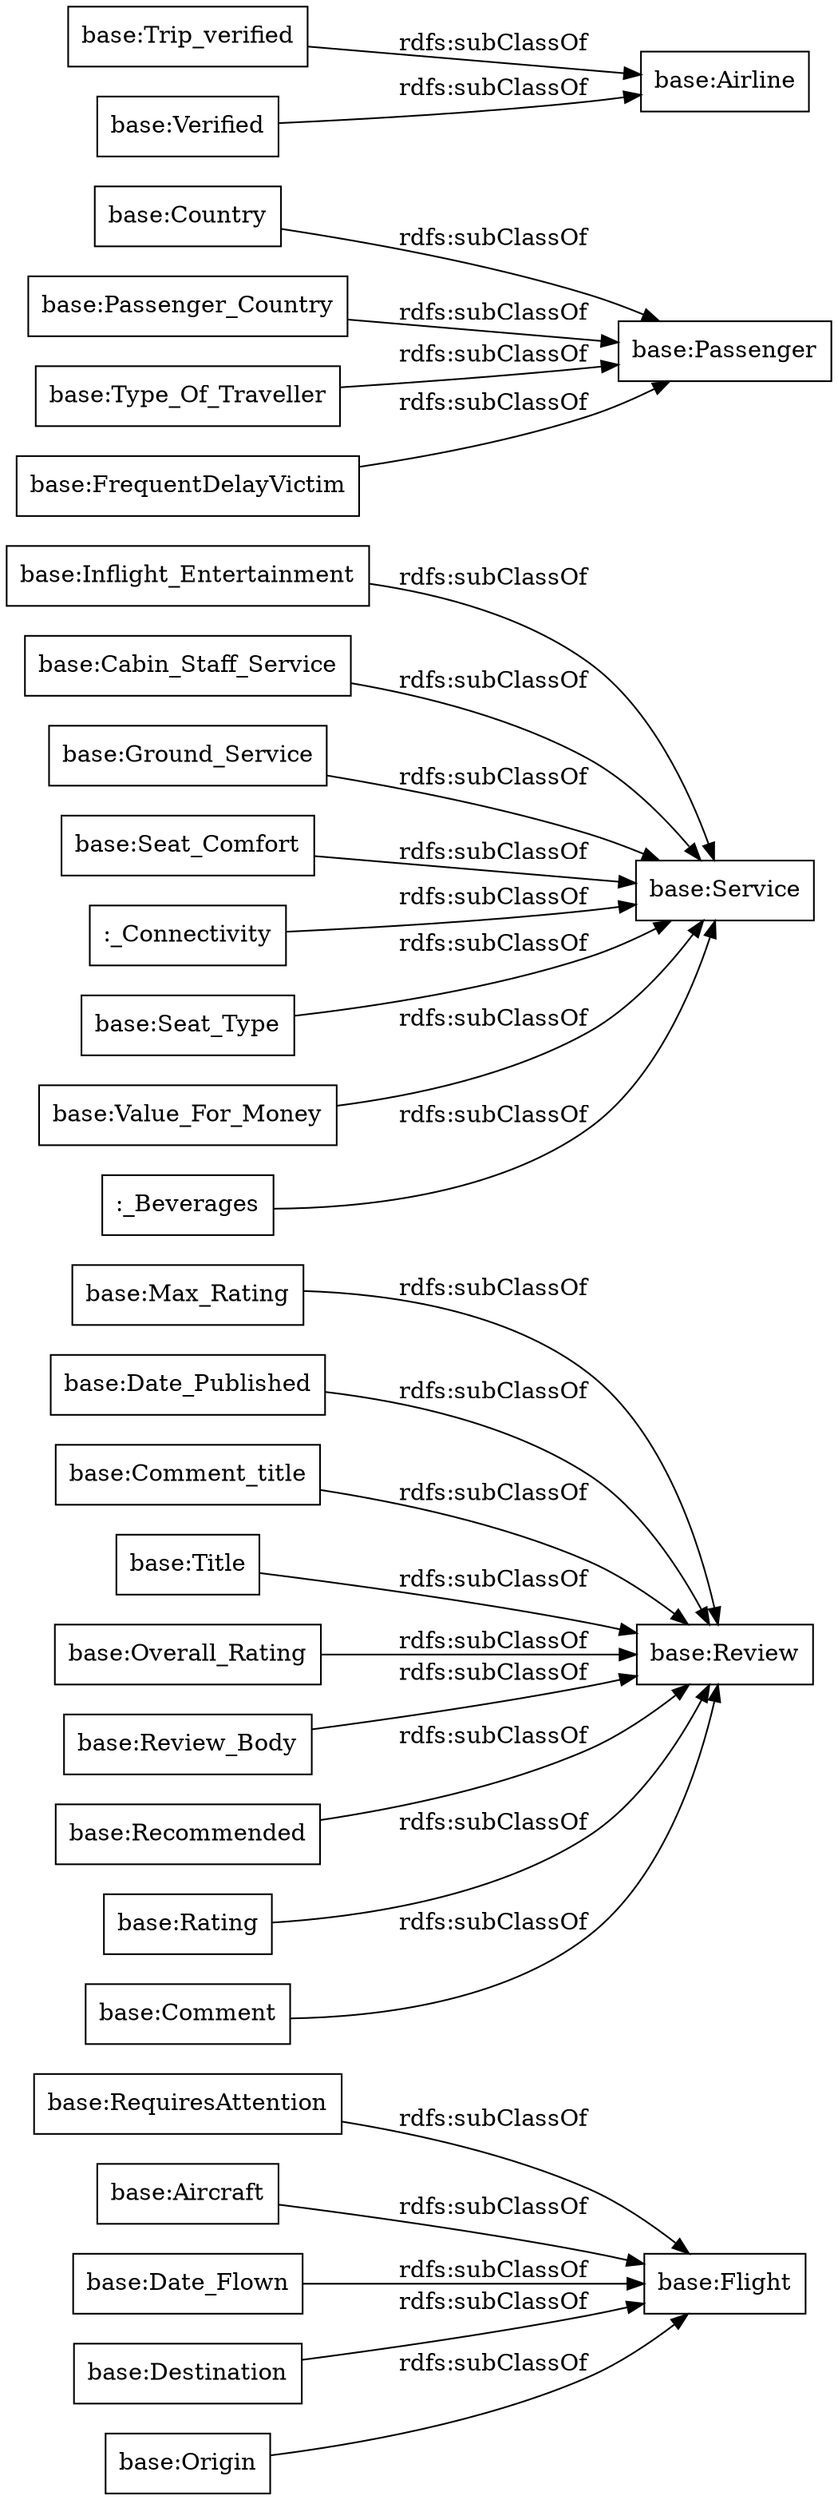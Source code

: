 digraph ar2dtool_diagram { 
rankdir=LR;
size="1000"
node [shape = rectangle, color="black"]; "base:RequiresAttention" "base:Max_Rating" "base:Aircraft" "base:Inflight_Entertainment" "base:Passenger" "base:Date_Published" "base:Comment_title" "base:Date_Flown" "base:Cabin_Staff_Service" "base:Country" "base:Title" "base:Service" "base:Ground_Service" "base:Seat_Comfort" ":_Connectivity" "base:Review" "base:Passenger_Country" "base:Type_Of_Traveller" "base:Overall_Rating" "base:Destination" "base:Seat_Type" "base:Airline" "base:Value_For_Money" "base:Review_Body" "base:Origin" "base:Recommended" "base:FrequentDelayVictim" "base:Rating" "base:Trip_verified" "base:Flight" "base:Comment" "base:Verified" ":_Beverages" ; /*classes style*/
	"base:Date_Flown" -> "base:Flight" [ label = "rdfs:subClassOf" ];
	"base:FrequentDelayVictim" -> "base:Passenger" [ label = "rdfs:subClassOf" ];
	"base:Destination" -> "base:Flight" [ label = "rdfs:subClassOf" ];
	"base:Seat_Comfort" -> "base:Service" [ label = "rdfs:subClassOf" ];
	"base:Aircraft" -> "base:Flight" [ label = "rdfs:subClassOf" ];
	"base:Comment" -> "base:Review" [ label = "rdfs:subClassOf" ];
	"base:Date_Published" -> "base:Review" [ label = "rdfs:subClassOf" ];
	"base:Type_Of_Traveller" -> "base:Passenger" [ label = "rdfs:subClassOf" ];
	"base:Value_For_Money" -> "base:Service" [ label = "rdfs:subClassOf" ];
	"base:Seat_Type" -> "base:Service" [ label = "rdfs:subClassOf" ];
	"base:Title" -> "base:Review" [ label = "rdfs:subClassOf" ];
	"base:Ground_Service" -> "base:Service" [ label = "rdfs:subClassOf" ];
	"base:Trip_verified" -> "base:Airline" [ label = "rdfs:subClassOf" ];
	"base:RequiresAttention" -> "base:Flight" [ label = "rdfs:subClassOf" ];
	":_Connectivity" -> "base:Service" [ label = "rdfs:subClassOf" ];
	"base:Recommended" -> "base:Review" [ label = "rdfs:subClassOf" ];
	"base:Max_Rating" -> "base:Review" [ label = "rdfs:subClassOf" ];
	"base:Inflight_Entertainment" -> "base:Service" [ label = "rdfs:subClassOf" ];
	"base:Country" -> "base:Passenger" [ label = "rdfs:subClassOf" ];
	"base:Origin" -> "base:Flight" [ label = "rdfs:subClassOf" ];
	":_Beverages" -> "base:Service" [ label = "rdfs:subClassOf" ];
	"base:Verified" -> "base:Airline" [ label = "rdfs:subClassOf" ];
	"base:Comment_title" -> "base:Review" [ label = "rdfs:subClassOf" ];
	"base:Rating" -> "base:Review" [ label = "rdfs:subClassOf" ];
	"base:Passenger_Country" -> "base:Passenger" [ label = "rdfs:subClassOf" ];
	"base:Review_Body" -> "base:Review" [ label = "rdfs:subClassOf" ];
	"base:Overall_Rating" -> "base:Review" [ label = "rdfs:subClassOf" ];
	"base:Cabin_Staff_Service" -> "base:Service" [ label = "rdfs:subClassOf" ];

}
